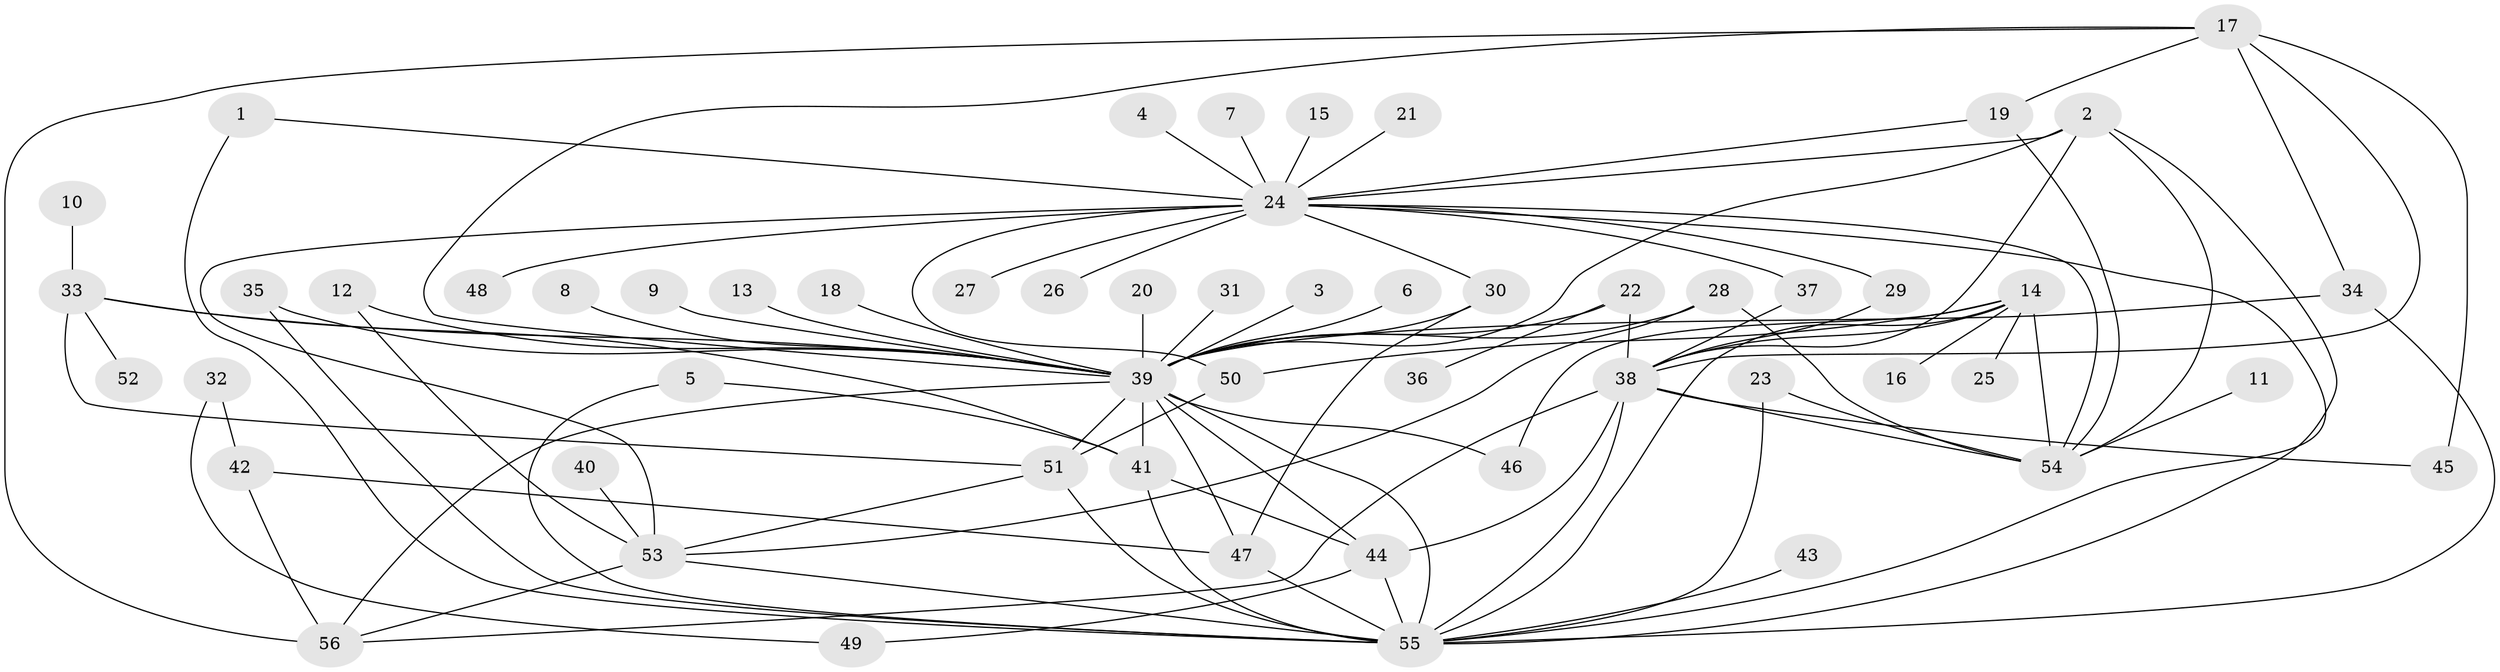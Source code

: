 // original degree distribution, {26: 0.014285714285714285, 11: 0.02857142857142857, 32: 0.007142857142857143, 2: 0.3, 5: 0.07857142857142857, 3: 0.09285714285714286, 7: 0.007142857142857143, 1: 0.42142857142857143, 4: 0.04285714285714286, 6: 0.007142857142857143}
// Generated by graph-tools (version 1.1) at 2025/36/03/04/25 23:36:44]
// undirected, 56 vertices, 98 edges
graph export_dot {
  node [color=gray90,style=filled];
  1;
  2;
  3;
  4;
  5;
  6;
  7;
  8;
  9;
  10;
  11;
  12;
  13;
  14;
  15;
  16;
  17;
  18;
  19;
  20;
  21;
  22;
  23;
  24;
  25;
  26;
  27;
  28;
  29;
  30;
  31;
  32;
  33;
  34;
  35;
  36;
  37;
  38;
  39;
  40;
  41;
  42;
  43;
  44;
  45;
  46;
  47;
  48;
  49;
  50;
  51;
  52;
  53;
  54;
  55;
  56;
  1 -- 24 [weight=1.0];
  1 -- 55 [weight=1.0];
  2 -- 24 [weight=1.0];
  2 -- 38 [weight=1.0];
  2 -- 39 [weight=1.0];
  2 -- 54 [weight=1.0];
  2 -- 55 [weight=1.0];
  3 -- 39 [weight=1.0];
  4 -- 24 [weight=1.0];
  5 -- 41 [weight=1.0];
  5 -- 55 [weight=1.0];
  6 -- 39 [weight=1.0];
  7 -- 24 [weight=1.0];
  8 -- 39 [weight=1.0];
  9 -- 39 [weight=1.0];
  10 -- 33 [weight=1.0];
  11 -- 54 [weight=1.0];
  12 -- 39 [weight=1.0];
  12 -- 53 [weight=1.0];
  13 -- 39 [weight=1.0];
  14 -- 16 [weight=1.0];
  14 -- 25 [weight=1.0];
  14 -- 38 [weight=1.0];
  14 -- 46 [weight=1.0];
  14 -- 50 [weight=2.0];
  14 -- 54 [weight=1.0];
  14 -- 55 [weight=1.0];
  15 -- 24 [weight=1.0];
  17 -- 19 [weight=1.0];
  17 -- 34 [weight=1.0];
  17 -- 38 [weight=2.0];
  17 -- 39 [weight=1.0];
  17 -- 45 [weight=1.0];
  17 -- 56 [weight=2.0];
  18 -- 39 [weight=1.0];
  19 -- 24 [weight=1.0];
  19 -- 54 [weight=1.0];
  20 -- 39 [weight=1.0];
  21 -- 24 [weight=1.0];
  22 -- 36 [weight=1.0];
  22 -- 38 [weight=1.0];
  22 -- 39 [weight=1.0];
  23 -- 54 [weight=1.0];
  23 -- 55 [weight=1.0];
  24 -- 26 [weight=1.0];
  24 -- 27 [weight=1.0];
  24 -- 29 [weight=1.0];
  24 -- 30 [weight=1.0];
  24 -- 37 [weight=1.0];
  24 -- 48 [weight=1.0];
  24 -- 50 [weight=2.0];
  24 -- 53 [weight=1.0];
  24 -- 54 [weight=1.0];
  24 -- 55 [weight=1.0];
  28 -- 39 [weight=1.0];
  28 -- 53 [weight=1.0];
  28 -- 54 [weight=2.0];
  29 -- 38 [weight=1.0];
  30 -- 39 [weight=1.0];
  30 -- 47 [weight=1.0];
  31 -- 39 [weight=1.0];
  32 -- 42 [weight=1.0];
  32 -- 49 [weight=1.0];
  33 -- 39 [weight=1.0];
  33 -- 41 [weight=1.0];
  33 -- 51 [weight=1.0];
  33 -- 52 [weight=1.0];
  34 -- 39 [weight=1.0];
  34 -- 55 [weight=1.0];
  35 -- 39 [weight=1.0];
  35 -- 55 [weight=1.0];
  37 -- 38 [weight=1.0];
  38 -- 44 [weight=1.0];
  38 -- 45 [weight=1.0];
  38 -- 54 [weight=1.0];
  38 -- 55 [weight=2.0];
  38 -- 56 [weight=1.0];
  39 -- 41 [weight=1.0];
  39 -- 44 [weight=2.0];
  39 -- 46 [weight=1.0];
  39 -- 47 [weight=1.0];
  39 -- 51 [weight=2.0];
  39 -- 55 [weight=1.0];
  39 -- 56 [weight=1.0];
  40 -- 53 [weight=1.0];
  41 -- 44 [weight=1.0];
  41 -- 55 [weight=1.0];
  42 -- 47 [weight=1.0];
  42 -- 56 [weight=1.0];
  43 -- 55 [weight=1.0];
  44 -- 49 [weight=1.0];
  44 -- 55 [weight=1.0];
  47 -- 55 [weight=1.0];
  50 -- 51 [weight=2.0];
  51 -- 53 [weight=1.0];
  51 -- 55 [weight=2.0];
  53 -- 55 [weight=1.0];
  53 -- 56 [weight=1.0];
}
